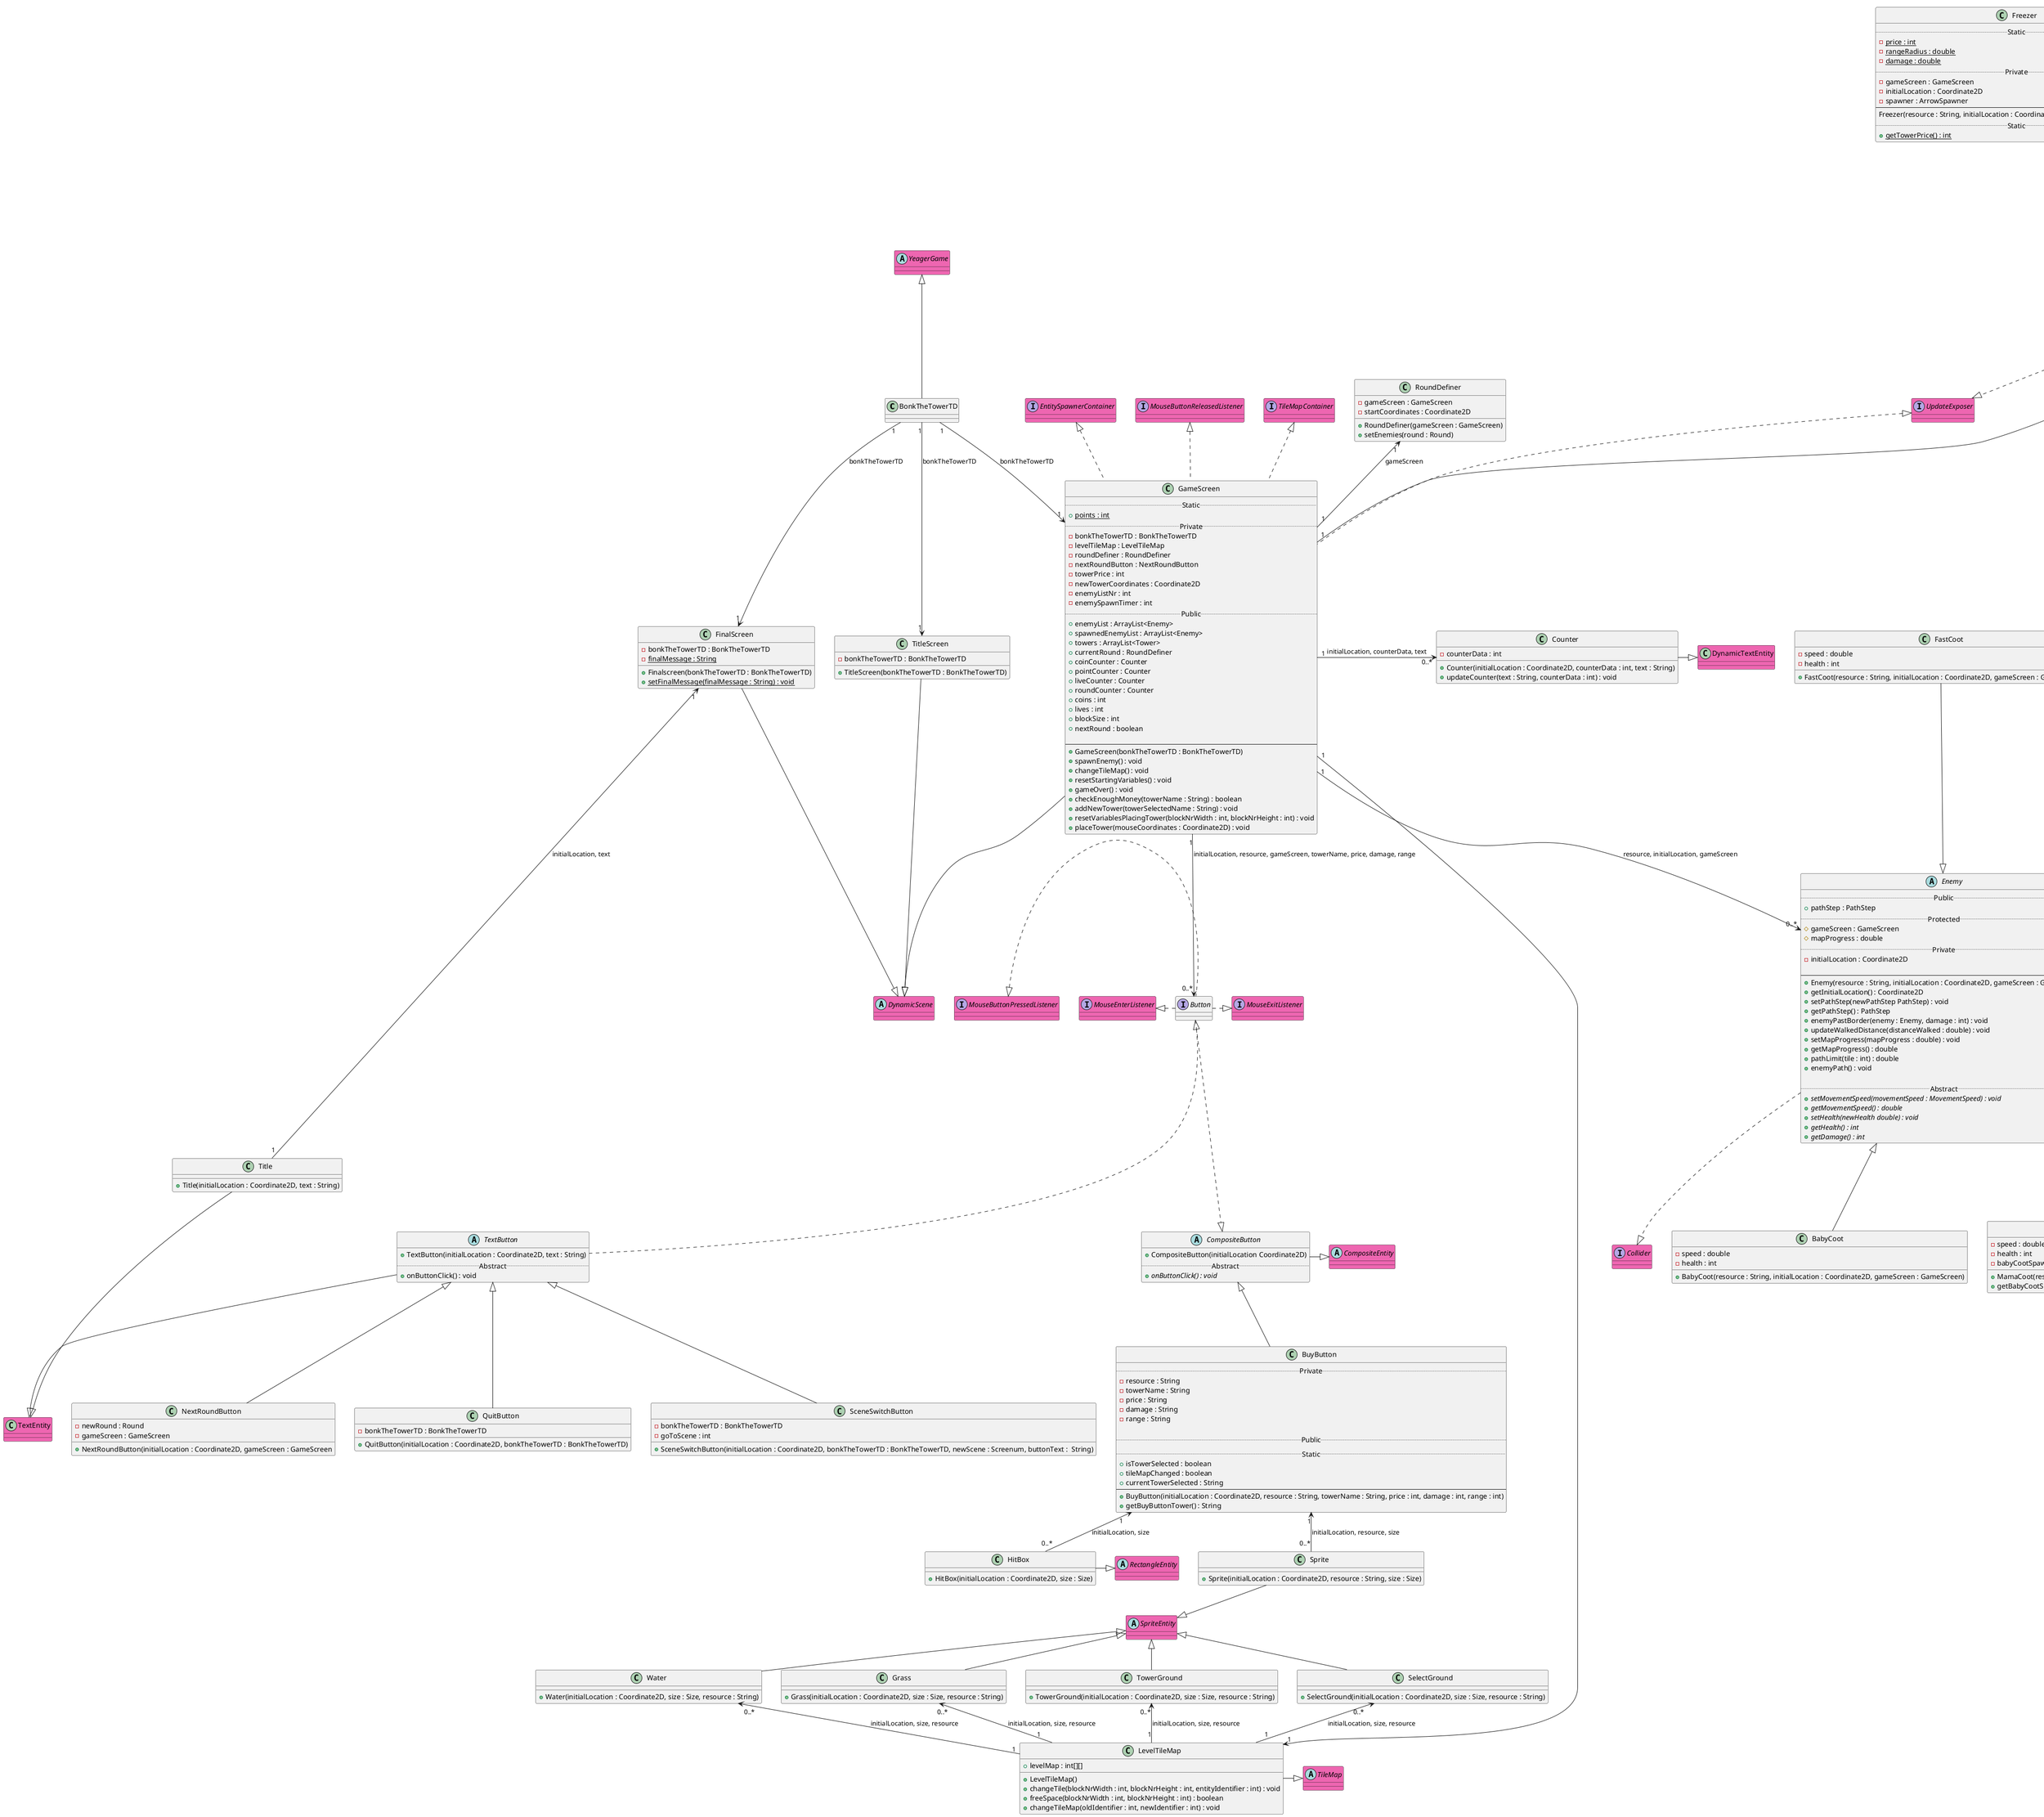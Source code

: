 @startuml BTT_TD_Diagram
class BonkTheTowerTD {

}

BonkTheTowerTD -up-|> YeagerGame
BonkTheTowerTD "1" --> "1" TitleScreen : bonkTheTowerTD
BonkTheTowerTD "1" --> "1" GameScreen : bonkTheTowerTD
BonkTheTowerTD "1" --> "1" FinalScreen : bonkTheTowerTD

abstract class YeagerGame #EE66B1 {

}

enum Screenum {
..Constants..
TITLE (1)
GAME (2)
FINAL (3)
..Private..
- id : int
--
+ Screenum(id : int)
+ getId() : id
}

class GameScreen {
..Static..
+ {static} points : int
..Private..
- bonkTheTowerTD : BonkTheTowerTD
- levelTileMap : LevelTileMap
- roundDefiner : RoundDefiner
- nextRoundButton : NextRoundButton
- towerPrice : int
- newTowerCoordinates : Coordinate2D
- enemyListNr : int
- enemySpawnTimer : int
..Public..
+ enemyList : ArrayList<Enemy>
+ spawnedEnemyList : ArrayList<Enemy>
+ towers : ArrayList<Tower>
+ currentRound : RoundDefiner
+ coinCounter : Counter
+ pointCounter : Counter
+ liveCounter : Counter
+ roundCounter : Counter
+ coins : int
+ lives : int
+ blockSize : int
+ nextRound : boolean

--
+ GameScreen(bonkTheTowerTD : BonkTheTowerTD)
+ spawnEnemy() : void
+ changeTileMap() : void
+ resetStartingVariables() : void
+ gameOver() : void
+ checkEnoughMoney(towerName : String) : boolean
+ addNewTower(towerSelectedName : String) : void
+ resetVariablesPlacingTower(blockNrWidth : int, blockNrHeight : int) : void
+ placeTower(mouseCoordinates : Coordinate2D) : void
}

GameScreen "1" --> "1" LevelTileMap
GameScreen "1" -right-> "0..*" Counter : initialLocation, counterData, text

EntitySpawnerContainer <|.. GameScreen
UpdateExposer <|.. GameScreen
MouseButtonReleasedListener <|.. GameScreen
TileMapContainer <|.. GameScreen

interface EntitySpawnerContainer #EE66B1 {
}

interface UpdateExposer #EE66B1 {
}

interface MouseButtonReleasedListener #EE66B1 {
}

class TitleScreen {
- bonkTheTowerTD : BonkTheTowerTD

+ TitleScreen(bonkTheTowerTD : BonkTheTowerTD)
}

class TextEntity #EE66B1{

}

interface TileMapContainer #EE66B1{

}

abstract class TileMap #EE66B1 {

}


class FinalScreen {
- bonkTheTowerTD : BonkTheTowerTD
- {static} finalMessage : String

+ Finalscreen(bonkTheTowerTD : BonkTheTowerTD)
+ {static} setFinalMessage(finalMessage : String) : void
}

class Title {
+ Title(initialLocation : Coordinate2D, text : String)
}

Title"1" -up-> "1"FinalScreen : initialLocation, text
Title --|> TextEntity

abstract class DynamicScene #EE66B1 {

}

GameScreen --|> DynamicScene
TitleScreen --|> DynamicScene
FinalScreen --|> DynamicScene

class RoundDefiner {
- gameScreen : GameScreen
- startCoordinates : Coordinate2D

+ RoundDefiner(gameScreen : GameScreen)
+ setEnemies(round : Round)

}

enum Round {
..Constants..
ZERO(0)
ONE(1)
TWO(2)
THREE(3)
FOUR(4)
FIVE(5)
..Private..
- id : int
--
+ Round(id : int)
+ getId() : int
+ setNextId() : void
}

GameScreen"1" --> "0..*"Enemy : resource, initialLocation, gameScreen
GameScreen"1" --> "0..*"Tower : resource, initialLocation, gameScreen
RoundDefiner"1" <-- "1"GameScreen : gameScreen

class LevelTileMap {
+ levelMap : int[][]

+ LevelTileMap()
+ changeTile(blockNrWidth : int, blockNrHeight : int, entityIdentifier : int) : void
+ freeSpace(blockNrWidth : int, blockNrHeight : int) : boolean
+ changeTileMap(oldIdentifier : int, newIdentifier : int) : void
}

class TowerGround {
+ TowerGround(initialLocation : Coordinate2D, size : Size, resource : String)
}

class SelectGround{
+ SelectGround(initialLocation : Coordinate2D, size : Size, resource : String)
}

class Water {
+ Water(initialLocation : Coordinate2D, size : Size, resource : String)
}

class Grass {
+ Grass(initialLocation : Coordinate2D, size : Size, resource : String)
}

SpriteEntity <|-- TowerGround
SpriteEntity <|-- SelectGround
SpriteEntity <|-- Water
SpriteEntity <|-- Grass

LevelTileMap"1" -up-> "0..*"Grass : initialLocation, size, resource
LevelTileMap"1" -up-> "0..*"Water : initialLocation, size, resource
LevelTileMap"1" -up-> "0..*"SelectGround : initialLocation, size, resource
LevelTileMap"1" -up-> "0..*"TowerGround : initialLocation, size, resource
LevelTileMap -right-|> TileMap

enum TileIdentifier {
..Constants..
GRASS (1)
WATER (2)
TOWERGROUND (3)
SELECTGROUND (4)
..Private..
- id : int
--
+ TileIdentifier(id : int)
+ getId() : int
}

interface Button {
}

Button .right.|> MouseExitListener
Button .up|> MouseEnterListener
Button .left.|> MouseButtonPressedListener

Button <|.. TextButton
TextButton <|-- QuitButton
TextButton <|-- SceneSwitchButton
TextButton <|-- NextRoundButton

abstract class TextButton {
+ TextButton(initialLocation : Coordinate2D, text : String)
..Abstract..
+ onButtonClick() : void
}

TextButton --|> TextEntity

abstract class CompositeButton {
+ CompositeButton(initialLocation Coordinate2D)
..Abstract..
+ {abstract} onButtonClick() : void
}

CompositeButton <|.up. Button
CompositeButton -right-|> CompositeEntity

abstract class CompositeEntity #EE66B1 {
}

class BuyButton {
..Private..
- resource : String
- towerName : String
- price : String
- damage : String
- range : String

..Public..
..Static..
+ isTowerSelected : boolean
+ tileMapChanged : boolean
+ currentTowerSelected : String
--
+ BuyButton(initialLocation : Coordinate2D, resource : String, towerName : String, price : int, damage : int, range : int)
+ getBuyButtonTower() : String
}

GameScreen"1" --> "0..*"Button : initialLocation, resource, gameScreen, towerName, price, damage, range
CompositeButton <|-- BuyButton
BuyButton"1" <-- "0..*"HitBox : initialLocation, size
BuyButton"1" <-- "0..*"Sprite : initialLocation, resource, size

class HitBox {
+ HitBox(initialLocation : Coordinate2D, size : Size)
}

HitBox -right-|> RectangleEntity

abstract class RectangleEntity #EE66B1 {
}

class Sprite {
+ Sprite(initialLocation : Coordinate2D, resource : String, size : Size)
}

SpriteEntity <|-up- Sprite

interface MouseButtonPressedListener #EE66B1 {

}

interface MouseEnterListener #EE66B1 {

}

interface MouseExitListener #EE66B1 {

}

class DynamicTextEntity #EE66B1 {

}

class SceneSwitchButton {
- bonkTheTowerTD : BonkTheTowerTD
- goToScene : int

+ SceneSwitchButton(initialLocation : Coordinate2D, bonkTheTowerTD : BonkTheTowerTD, newScene : Screenum, buttonText :  String)
}

class NextRoundButton {
- newRound : Round
- gameScreen : GameScreen

+ NextRoundButton(initialLocation : Coordinate2D, gameScreen : GameScreen
}

class QuitButton {
- bonkTheTowerTD : BonkTheTowerTD

+ QuitButton(initialLocation : Coordinate2D, bonkTheTowerTD : BonkTheTowerTD)
}

class Counter {
- counterData : int

+ Counter(initialLocation : Coordinate2D, counterData : int, text : String)
+ updateCounter(text : String, counterData : int) : void
}

Counter -|> DynamicTextEntity

abstract class Tower {
..Protected..
# gameScreen : GameScreen
..Private..
- target : Enemy
- shootAngle : double
--
+ Tower(resource : String, initialLocation : Coordinate2D, gameScreen : GameScreen)
+ setShootAngle(shootAngle : double) : void
+ getShootAngle() : double
+ isInRange(rangeRadius : double, e : Enemy) : boolean
+ getTarget(spawnedEnemyList : ArrayList<Enemy>) : Enemy
..Abstract..
+ {abstract} getTowerDamage() : double
+ {abstract} getTowerRange() : double
+ {abstract} getInitialLocation() : Coordinate2D
+ {abstract} getProjectileSpawner() : ProjectileSpawner
}

Tower ..|> UpdateExposer

class Archer {
..Static..
- {static} price : int
- {static} rangeRadius : double
- {static} damage : double
..Private..
- gameScreen : GameScreen
- initialLocation : Coordinate2D
- spawner : ArrowSpawner
--
Archer(resource : String, initialLocation : Coordinate2D, gameScreen : GameScreen)
..Static..
+ {static} getTowerPrice() : int
}

class Hitman {
..Static..
- {static} price : int
- {static} rangeRadius : double
- {static} damage : double
..Private..
- gameScreen : GameScreen
- initialLocation : Coordinate2D
- spawner : ArrowSpawner
--
Hitman(resource : String, initialLocation : Coordinate2D, gameScreen : GameScreen)
..Static..
+ {static} getTowerPrice() : int
}

class Freezer {
..Static..
- {static} price : int
- {static} rangeRadius : double
- {static} damage : double
..Private..
- gameScreen : GameScreen
- initialLocation : Coordinate2D
- spawner : ArrowSpawner
--
Freezer(resource : String, initialLocation : Coordinate2D, gameScreen : GameScreen)
..Static..
+ {static} getTowerPrice() : int
}

Tower <|-up- Archer
Tower <|-up- Hitman
Tower <|-up- Freezer

Tower --|> DynamicSpriteEntity
Enemy --|> DynamicSpriteEntity
Projectile --|> DynamicSpriteEntity

abstract class SpriteEntity #EE66B1 {

}

abstract class DynamicSpriteEntity #EE66B1 {

}

abstract class ProjectileSpawner {
# shootAngle : double

+ ProjectileSpawner(intervalInMs : long)
+ {abstract} setShootAngle(double ShootAngle) : void
}

ProjectileSpawner --|> EntitySpawner

class ArrowSpawner {
- gameScreen : GameScreen
- coordinate2D : Coordinate2D
- shootAngle : double
- needToShoot : boolean
- shootingTower : Tower

+ ArrowSpawner(intervalInMs : long, coordinate2D : Coordinate2D, shootingTower : Tower, gameScreen : GameScreen)
+ setNeedToShoot(shootNeed : boolean) : void
+ shoot(shootAngle : double) : void
}

class BulletSpawner {
- gameScreen : GameScreen
- coordinate2D : Coordinate2D
- shootAngle : double
- needToShoot : boolean
- shootingTower : Tower

+ BulletSpawner(intervalInMs : long, coordinate2D : Coordinate2D, shootingTower : Tower, gameScreen : GameScreen)
+ setNeedToShoot(shootNeed : boolean) : void
+ shoot(shootAngle : double) : void
}

ProjectileSpawner"0..1" -left-> "1"Tower : intervalInMs, initialLocation, shootingTower, gameScreen
ProjectileSpawner <|-up- ArrowSpawner
ProjectileSpawner <|-up- BulletSpawner

ArrowSpawner"1" -up-> "0..*"Projectile : coordinate2D, shootAngle, gameScreen, shootingTower
BulletSpawner"1" -up-> "0..*"Projectile : coordinate2D, shootAngle, gameScreen, shootingTower

abstract class Projectile {
- gameScreen : gameScreen
- shootingTower : Tower

+ Projectile(resource : String, initialLocation : Coordinate2D, gameScreen : GameScreen, shootingTower : Tower, size : Size

}

interface Collider #EE66B1{
}

interface SceneBorderCrossingWatcher #EE66B1 {
}

Projectile .right.|> Collided
Projectile ..|> SceneBorderCrossingWatcher

class Arrow {
+ Arrow(initialLocation : Coordinate2D, shootAngle : double, gameScreen : GameScreen, shootingTower : Tower)
}

class Bullet {
+ Bullet(initialLocation : Coordinate2D, shootAngle : double, gameScreen : GameScreen, shootingTower : Tower)

}

Projectile <|-up- Arrow
Projectile <|-up- Bullet

abstract class Enemy {
..Public..
+ pathStep : PathStep
..Protected..
# gameScreen : GameScreen
# mapProgress : double
..Private..
- initialLocation : Coordinate2D

--
+ Enemy(resource : String, initialLocation : Coordinate2D, gameScreen : GameScreen)
+ getInitialLocation() : Coordinate2D
+ setPathStep(newPathStep PathStep) : void
+ getPathStep() : PathStep
+ enemyPastBorder(enemy : Enemy, damage : int) : void
+ updateWalkedDistance(distanceWalked : double) : void
+ setMapProgress(mapProgress : double) : void
+ getMapProgress() : double
+ pathLimit(tile : int) : double
+ enemyPath() : void

..Abstract..
+ {abstract} setMovementSpeed(movementSpeed : MovementSpeed) : void
+ {abstract} getMovementSpeed() : double
+ {abstract} setHealth(newHealth double) : void
+ {abstract} getHealth() : int
+ {abstract} getDamage() : int
}

enum PathStep {
ZERO
ONE
TWO
THREE
FOUR
FIVE
SIX
SEVEN
EIGHT
NINE
TEN
ELEVEN
TWELVE
}

interface Collided #EE66B1{

}

Enemy ..|> Collider
Enemy ..|> SceneBorderCrossingWatcher

class BabyCoot {
- speed : double
- health : int

+ BabyCoot(resource : String, initialLocation : Coordinate2D, gameScreen : GameScreen)
}

class DerpyCoot {
- speed : double
- health : int

+ DerpyCoot(resource : String, initialLocation : Coordinate2D, gameScreen : GameScreen)

}

class MamaCoot {
- speed : double
- health : int
- babyCootSpawner : BabyCootSpawner

+ MamaCoot(resource : String, initialLocation : Coordinate2D, gameScreen : GameScreen)
+ getBabyCootSpawner() : BabyCootSpawner
}

MamaCoot"1" --> "1"BabyCootSpawner : spawnInterval, initialLocation, gameScreen, mamaCoot

class BabyCootSpawner {
- initialLocation : Coordinate2D
- gameScreen : GameScreen
- mamaCoot : Enemy
- needToSpawn : boolean
--
..Public..
+ setNeedToSpawn(state : boolean) : void
..Protected..
# BabyCootSpawner(intervalInMs : long, initialLocation : Coordinate2D, gameScreen : GameScreen, mamaCoot : Enemy)

}

BabyCootSpawner --|> EntitySpawner

abstract class EntitySpawner #EE66B1 {
}

class FastCoot {
- speed : double
- health : int

+ FastCoot(resource : String, initialLocation : Coordinate2D, gameScreen : GameScreen)

}

class ThickCoot {
- speed : double
- health : int

+ ThickCoot(resource : String, initialLocation : Coordinate2D, gameScreen : GameScreen)
}

Enemy <|-- BabyCoot
Enemy <|-up- DerpyCoot
Enemy <|-- MamaCoot
Enemy <|-up- FastCoot
Enemy <|-right- ThickCoot

enum MovementSpeed {
SLOW
NORMAL
}

@enduml